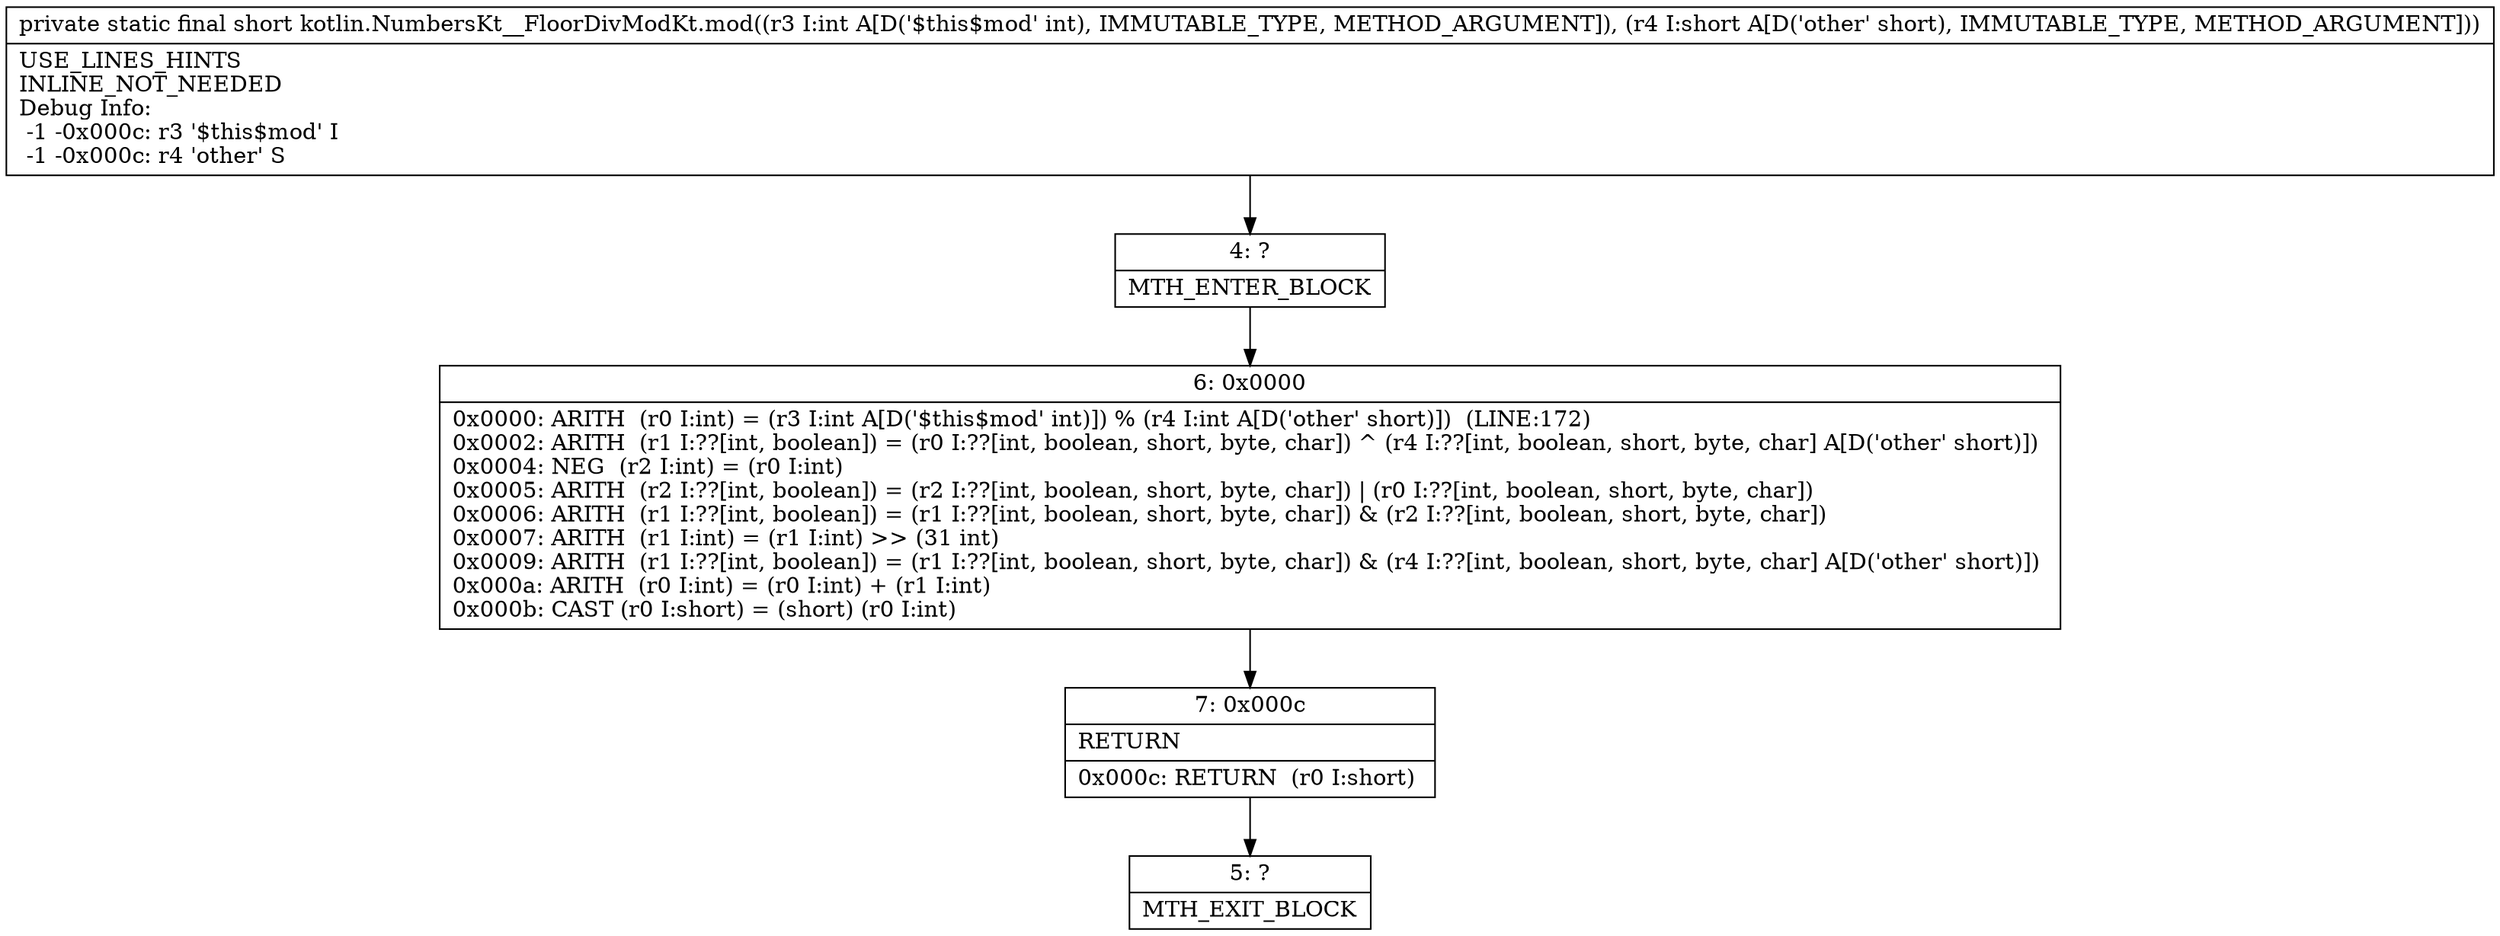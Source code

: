 digraph "CFG forkotlin.NumbersKt__FloorDivModKt.mod(IS)S" {
Node_4 [shape=record,label="{4\:\ ?|MTH_ENTER_BLOCK\l}"];
Node_6 [shape=record,label="{6\:\ 0x0000|0x0000: ARITH  (r0 I:int) = (r3 I:int A[D('$this$mod' int)]) % (r4 I:int A[D('other' short)])  (LINE:172)\l0x0002: ARITH  (r1 I:??[int, boolean]) = (r0 I:??[int, boolean, short, byte, char]) ^ (r4 I:??[int, boolean, short, byte, char] A[D('other' short)]) \l0x0004: NEG  (r2 I:int) = (r0 I:int) \l0x0005: ARITH  (r2 I:??[int, boolean]) = (r2 I:??[int, boolean, short, byte, char]) \| (r0 I:??[int, boolean, short, byte, char]) \l0x0006: ARITH  (r1 I:??[int, boolean]) = (r1 I:??[int, boolean, short, byte, char]) & (r2 I:??[int, boolean, short, byte, char]) \l0x0007: ARITH  (r1 I:int) = (r1 I:int) \>\> (31 int) \l0x0009: ARITH  (r1 I:??[int, boolean]) = (r1 I:??[int, boolean, short, byte, char]) & (r4 I:??[int, boolean, short, byte, char] A[D('other' short)]) \l0x000a: ARITH  (r0 I:int) = (r0 I:int) + (r1 I:int) \l0x000b: CAST (r0 I:short) = (short) (r0 I:int) \l}"];
Node_7 [shape=record,label="{7\:\ 0x000c|RETURN\l|0x000c: RETURN  (r0 I:short) \l}"];
Node_5 [shape=record,label="{5\:\ ?|MTH_EXIT_BLOCK\l}"];
MethodNode[shape=record,label="{private static final short kotlin.NumbersKt__FloorDivModKt.mod((r3 I:int A[D('$this$mod' int), IMMUTABLE_TYPE, METHOD_ARGUMENT]), (r4 I:short A[D('other' short), IMMUTABLE_TYPE, METHOD_ARGUMENT]))  | USE_LINES_HINTS\lINLINE_NOT_NEEDED\lDebug Info:\l  \-1 \-0x000c: r3 '$this$mod' I\l  \-1 \-0x000c: r4 'other' S\l}"];
MethodNode -> Node_4;Node_4 -> Node_6;
Node_6 -> Node_7;
Node_7 -> Node_5;
}

